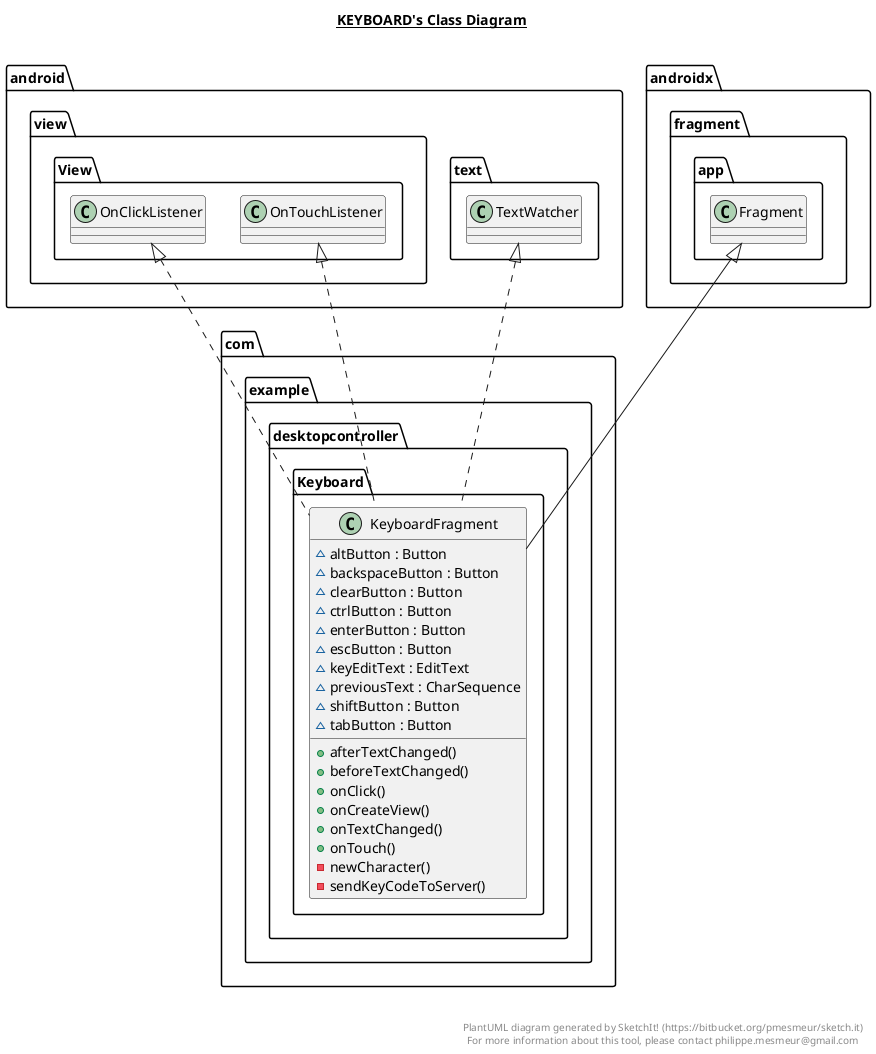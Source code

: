 @startuml

title __KEYBOARD's Class Diagram__\n

  namespace com.example.desktopcontroller {
    namespace Keyboard {
      class com.example.desktopcontroller.Keyboard.KeyboardFragment {
          ~ altButton : Button
          ~ backspaceButton : Button
          ~ clearButton : Button
          ~ ctrlButton : Button
          ~ enterButton : Button
          ~ escButton : Button
          ~ keyEditText : EditText
          ~ previousText : CharSequence
          ~ shiftButton : Button
          ~ tabButton : Button
          + afterTextChanged()
          + beforeTextChanged()
          + onClick()
          + onCreateView()
          + onTextChanged()
          + onTouch()
          - newCharacter()
          - sendKeyCodeToServer()
      }
    }
  }
  

  com.example.desktopcontroller.Keyboard.KeyboardFragment .up.|> android.text.TextWatcher
  com.example.desktopcontroller.Keyboard.KeyboardFragment .up.|> android.view.View.OnClickListener
  com.example.desktopcontroller.Keyboard.KeyboardFragment .up.|> android.view.View.OnTouchListener
  com.example.desktopcontroller.Keyboard.KeyboardFragment -up-|> androidx.fragment.app.Fragment


right footer


PlantUML diagram generated by SketchIt! (https://bitbucket.org/pmesmeur/sketch.it)
For more information about this tool, please contact philippe.mesmeur@gmail.com
endfooter

@enduml
